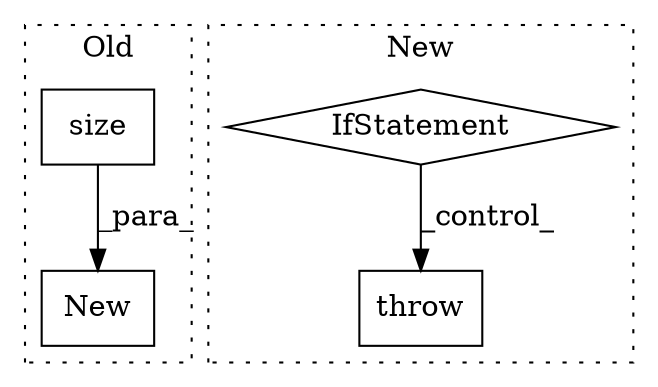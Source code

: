 digraph G {
subgraph cluster0 {
1 [label="New" a="32" s="3881,3896" l="4,1" shape="box"];
3 [label="size" a="32" s="3890" l="6" shape="box"];
label = "Old";
style="dotted";
}
subgraph cluster1 {
2 [label="throw" a="53" s="3942" l="6" shape="box"];
4 [label="IfStatement" a="25" s="3884,3932" l="4,2" shape="diamond"];
label = "New";
style="dotted";
}
3 -> 1 [label="_para_"];
4 -> 2 [label="_control_"];
}